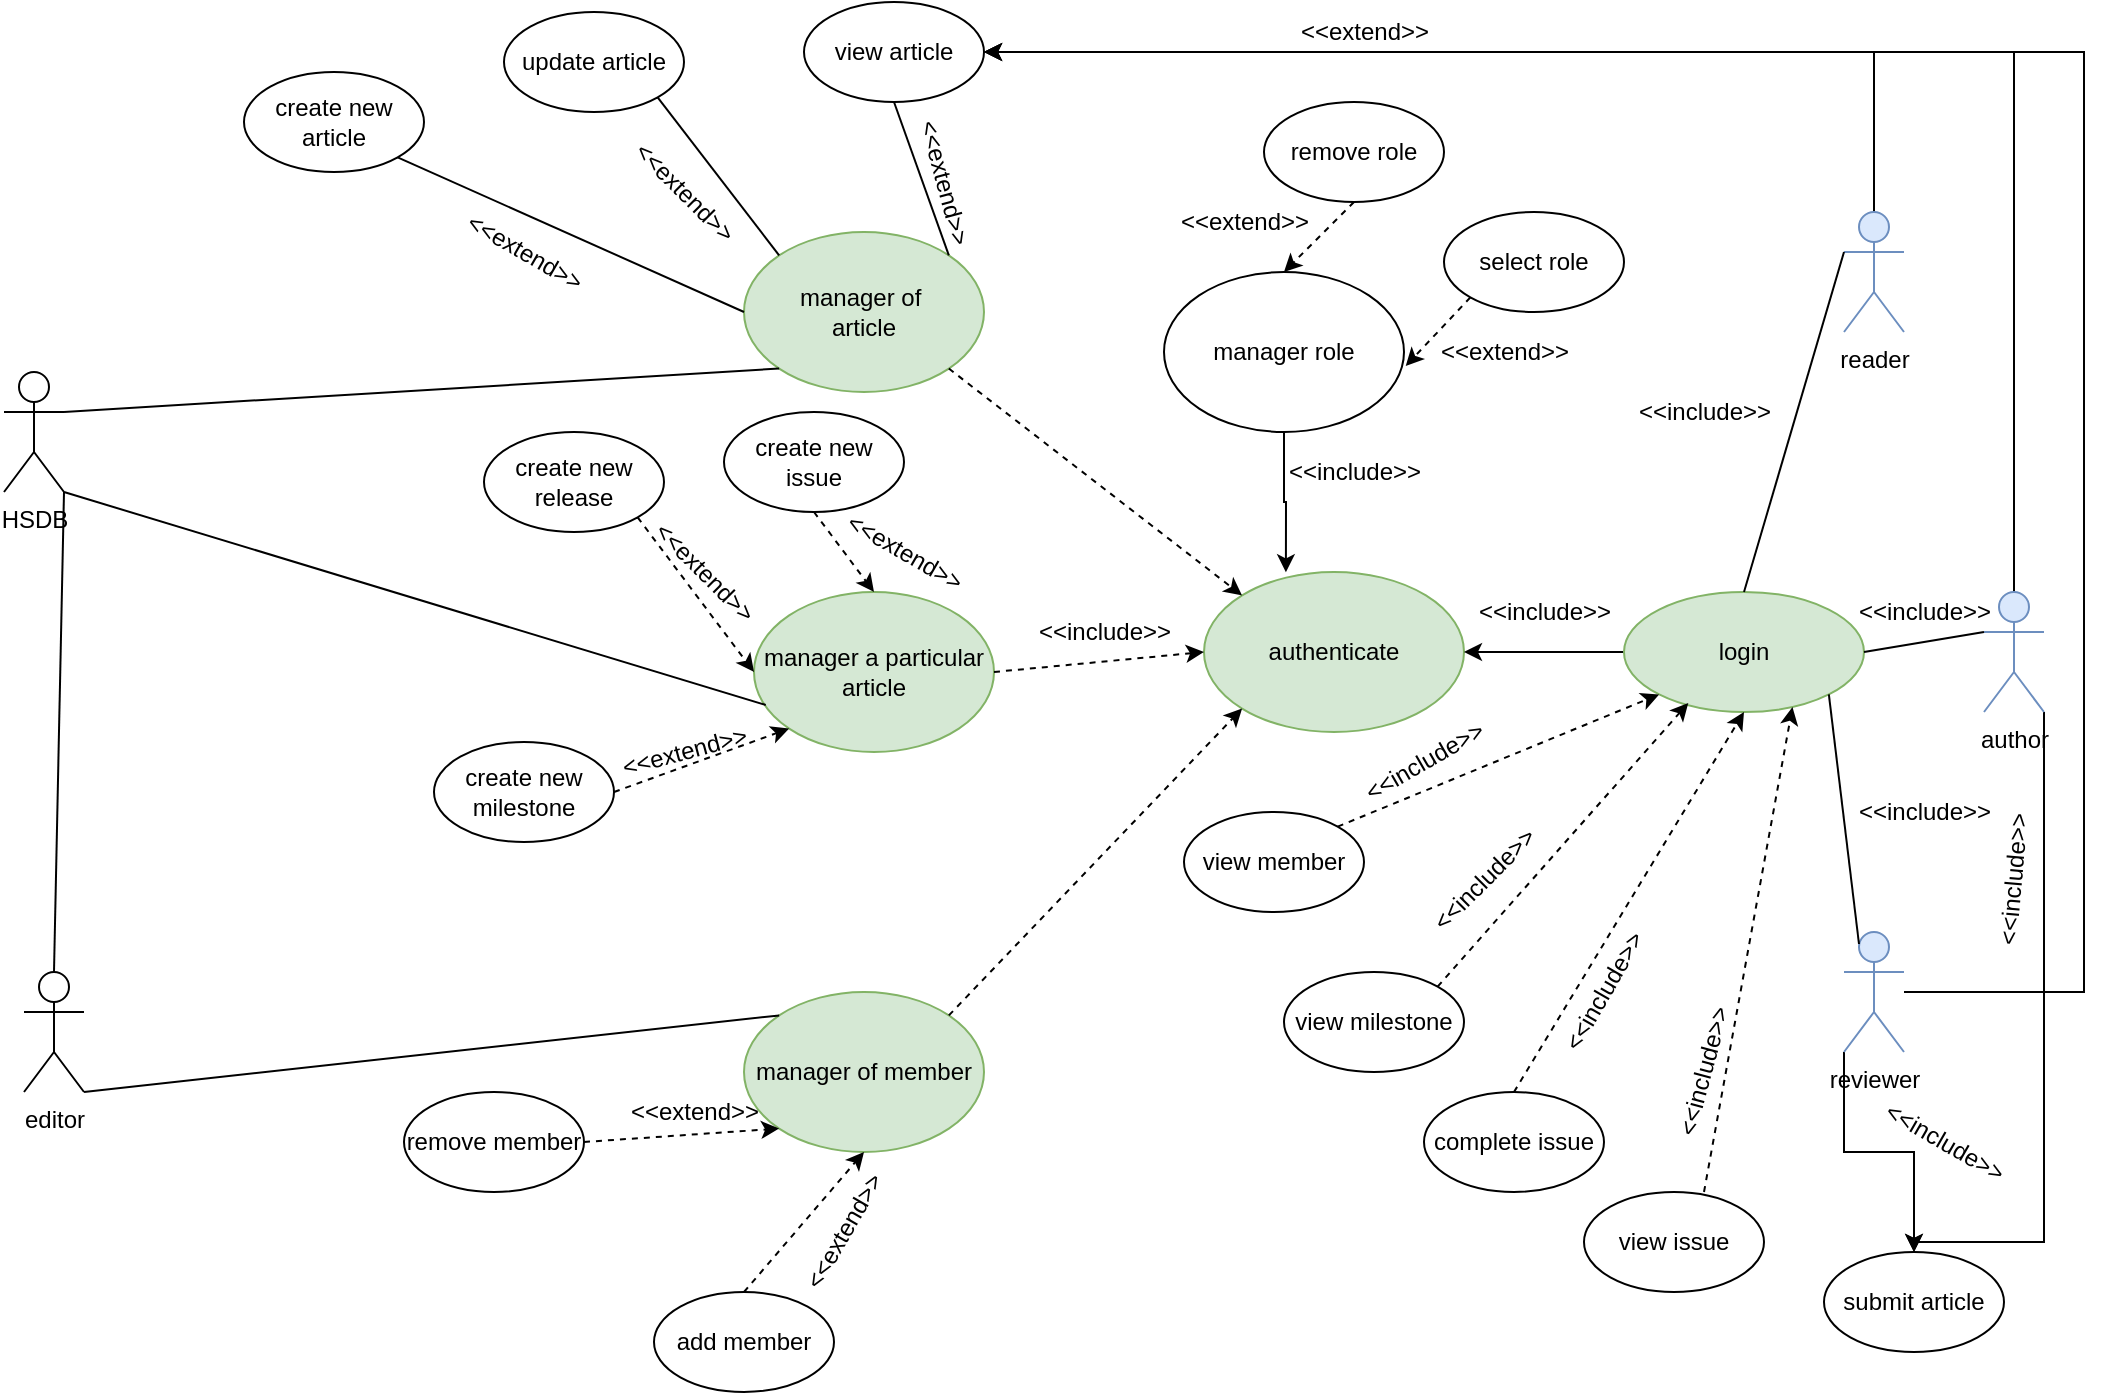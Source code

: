 <mxfile version="16.4.7" type="github">
  <diagram id="RRJbztCQPEPihStisISK" name="Page-1">
    <mxGraphModel dx="1497" dy="1663" grid="1" gridSize="10" guides="1" tooltips="1" connect="1" arrows="1" fold="1" page="1" pageScale="1" pageWidth="1169" pageHeight="827" math="0" shadow="0">
      <root>
        <mxCell id="0" />
        <mxCell id="1" parent="0" />
        <mxCell id="45sW45CUn1RWTs3-UtLl-53" style="edgeStyle=orthogonalEdgeStyle;rounded=0;orthogonalLoop=1;jettySize=auto;html=1;entryX=1;entryY=0.5;entryDx=0;entryDy=0;strokeColor=default;" edge="1" parent="1" source="45sW45CUn1RWTs3-UtLl-1" target="45sW45CUn1RWTs3-UtLl-36">
          <mxGeometry relative="1" as="geometry">
            <Array as="points">
              <mxPoint x="1045" />
            </Array>
          </mxGeometry>
        </mxCell>
        <mxCell id="45sW45CUn1RWTs3-UtLl-113" style="edgeStyle=orthogonalEdgeStyle;rounded=0;orthogonalLoop=1;jettySize=auto;html=1;exitX=1;exitY=1;exitDx=0;exitDy=0;exitPerimeter=0;strokeColor=default;" edge="1" parent="1" source="45sW45CUn1RWTs3-UtLl-1" target="45sW45CUn1RWTs3-UtLl-111">
          <mxGeometry relative="1" as="geometry">
            <Array as="points">
              <mxPoint x="1060" y="595" />
            </Array>
          </mxGeometry>
        </mxCell>
        <mxCell id="45sW45CUn1RWTs3-UtLl-1" value="author" style="shape=umlActor;verticalLabelPosition=bottom;verticalAlign=top;html=1;outlineConnect=0;fillColor=#dae8fc;strokeColor=#6c8ebf;" vertex="1" parent="1">
          <mxGeometry x="1030" y="270" width="30" height="60" as="geometry" />
        </mxCell>
        <mxCell id="45sW45CUn1RWTs3-UtLl-58" style="edgeStyle=orthogonalEdgeStyle;rounded=0;orthogonalLoop=1;jettySize=auto;html=1;entryX=1;entryY=0.5;entryDx=0;entryDy=0;strokeColor=default;" edge="1" parent="1" source="45sW45CUn1RWTs3-UtLl-12" target="45sW45CUn1RWTs3-UtLl-36">
          <mxGeometry relative="1" as="geometry">
            <Array as="points">
              <mxPoint x="1080" y="470" />
              <mxPoint x="1080" />
            </Array>
          </mxGeometry>
        </mxCell>
        <mxCell id="45sW45CUn1RWTs3-UtLl-112" style="edgeStyle=orthogonalEdgeStyle;rounded=0;orthogonalLoop=1;jettySize=auto;html=1;exitX=0;exitY=1;exitDx=0;exitDy=0;exitPerimeter=0;entryX=0.5;entryY=0;entryDx=0;entryDy=0;strokeColor=default;" edge="1" parent="1" source="45sW45CUn1RWTs3-UtLl-12" target="45sW45CUn1RWTs3-UtLl-111">
          <mxGeometry relative="1" as="geometry" />
        </mxCell>
        <mxCell id="45sW45CUn1RWTs3-UtLl-12" value="reviewer" style="shape=umlActor;verticalLabelPosition=bottom;verticalAlign=top;html=1;outlineConnect=0;fillColor=#dae8fc;strokeColor=#6c8ebf;" vertex="1" parent="1">
          <mxGeometry x="960" y="440" width="30" height="60" as="geometry" />
        </mxCell>
        <mxCell id="45sW45CUn1RWTs3-UtLl-52" style="edgeStyle=orthogonalEdgeStyle;rounded=0;orthogonalLoop=1;jettySize=auto;html=1;entryX=1;entryY=0.5;entryDx=0;entryDy=0;strokeColor=default;" edge="1" parent="1" source="45sW45CUn1RWTs3-UtLl-13" target="45sW45CUn1RWTs3-UtLl-36">
          <mxGeometry relative="1" as="geometry">
            <Array as="points">
              <mxPoint x="975" />
            </Array>
          </mxGeometry>
        </mxCell>
        <mxCell id="45sW45CUn1RWTs3-UtLl-13" value="reader" style="shape=umlActor;verticalLabelPosition=bottom;verticalAlign=top;html=1;outlineConnect=0;fillColor=#dae8fc;strokeColor=#6c8ebf;" vertex="1" parent="1">
          <mxGeometry x="960" y="80" width="30" height="60" as="geometry" />
        </mxCell>
        <mxCell id="45sW45CUn1RWTs3-UtLl-21" value="authenticate" style="ellipse;whiteSpace=wrap;html=1;fillColor=#d5e8d4;strokeColor=#82b366;" vertex="1" parent="1">
          <mxGeometry x="640" y="260" width="130" height="80" as="geometry" />
        </mxCell>
        <mxCell id="45sW45CUn1RWTs3-UtLl-22" value="manager of&amp;nbsp;&lt;br&gt;article" style="ellipse;whiteSpace=wrap;html=1;fillColor=#d5e8d4;strokeColor=#82b366;" vertex="1" parent="1">
          <mxGeometry x="410" y="90" width="120" height="80" as="geometry" />
        </mxCell>
        <mxCell id="45sW45CUn1RWTs3-UtLl-23" value="manager a particular&lt;br&gt;article" style="ellipse;whiteSpace=wrap;html=1;fillColor=#d5e8d4;strokeColor=#82b366;" vertex="1" parent="1">
          <mxGeometry x="415" y="270" width="120" height="80" as="geometry" />
        </mxCell>
        <mxCell id="45sW45CUn1RWTs3-UtLl-24" value="manager of member" style="ellipse;whiteSpace=wrap;html=1;fillColor=#d5e8d4;strokeColor=#82b366;" vertex="1" parent="1">
          <mxGeometry x="410" y="470" width="120" height="80" as="geometry" />
        </mxCell>
        <mxCell id="45sW45CUn1RWTs3-UtLl-29" style="edgeStyle=orthogonalEdgeStyle;rounded=0;orthogonalLoop=1;jettySize=auto;html=1;entryX=1;entryY=0.5;entryDx=0;entryDy=0;" edge="1" parent="1" source="45sW45CUn1RWTs3-UtLl-25" target="45sW45CUn1RWTs3-UtLl-21">
          <mxGeometry relative="1" as="geometry" />
        </mxCell>
        <mxCell id="45sW45CUn1RWTs3-UtLl-25" value="login" style="ellipse;whiteSpace=wrap;html=1;fillColor=#d5e8d4;strokeColor=#82b366;" vertex="1" parent="1">
          <mxGeometry x="850" y="270" width="120" height="60" as="geometry" />
        </mxCell>
        <mxCell id="45sW45CUn1RWTs3-UtLl-26" value="" style="endArrow=none;html=1;rounded=0;exitX=0.25;exitY=0.1;exitDx=0;exitDy=0;exitPerimeter=0;entryX=1;entryY=1;entryDx=0;entryDy=0;" edge="1" parent="1" source="45sW45CUn1RWTs3-UtLl-12" target="45sW45CUn1RWTs3-UtLl-25">
          <mxGeometry width="50" height="50" relative="1" as="geometry">
            <mxPoint x="900" y="420" as="sourcePoint" />
            <mxPoint x="950" y="370" as="targetPoint" />
          </mxGeometry>
        </mxCell>
        <mxCell id="45sW45CUn1RWTs3-UtLl-27" value="" style="endArrow=none;html=1;rounded=0;exitX=1;exitY=0.5;exitDx=0;exitDy=0;entryX=0;entryY=0.333;entryDx=0;entryDy=0;entryPerimeter=0;" edge="1" parent="1" source="45sW45CUn1RWTs3-UtLl-25" target="45sW45CUn1RWTs3-UtLl-1">
          <mxGeometry width="50" height="50" relative="1" as="geometry">
            <mxPoint x="950" y="300" as="sourcePoint" />
            <mxPoint x="1000" y="250" as="targetPoint" />
          </mxGeometry>
        </mxCell>
        <mxCell id="45sW45CUn1RWTs3-UtLl-28" value="" style="endArrow=none;html=1;rounded=0;entryX=0;entryY=0.333;entryDx=0;entryDy=0;entryPerimeter=0;exitX=0.5;exitY=0;exitDx=0;exitDy=0;" edge="1" parent="1" source="45sW45CUn1RWTs3-UtLl-25" target="45sW45CUn1RWTs3-UtLl-13">
          <mxGeometry width="50" height="50" relative="1" as="geometry">
            <mxPoint x="880" y="250" as="sourcePoint" />
            <mxPoint x="930" y="200" as="targetPoint" />
          </mxGeometry>
        </mxCell>
        <mxCell id="45sW45CUn1RWTs3-UtLl-30" value="&amp;lt;&amp;lt;include&amp;gt;&amp;gt;" style="text;html=1;align=center;verticalAlign=middle;resizable=0;points=[];autosize=1;strokeColor=none;fillColor=none;" vertex="1" parent="1">
          <mxGeometry x="770" y="270" width="80" height="20" as="geometry" />
        </mxCell>
        <mxCell id="45sW45CUn1RWTs3-UtLl-31" value="&amp;lt;&amp;lt;include&amp;gt;&amp;gt;" style="text;html=1;align=center;verticalAlign=middle;resizable=0;points=[];autosize=1;strokeColor=none;fillColor=none;" vertex="1" parent="1">
          <mxGeometry x="960" y="270" width="80" height="20" as="geometry" />
        </mxCell>
        <mxCell id="45sW45CUn1RWTs3-UtLl-32" value="&amp;lt;&amp;lt;include&amp;gt;&amp;gt;" style="text;html=1;align=center;verticalAlign=middle;resizable=0;points=[];autosize=1;strokeColor=none;fillColor=none;" vertex="1" parent="1">
          <mxGeometry x="960" y="370" width="80" height="20" as="geometry" />
        </mxCell>
        <mxCell id="45sW45CUn1RWTs3-UtLl-33" value="&amp;lt;&amp;lt;include&amp;gt;&amp;gt;" style="text;html=1;align=center;verticalAlign=middle;resizable=0;points=[];autosize=1;strokeColor=none;fillColor=none;" vertex="1" parent="1">
          <mxGeometry x="850" y="170" width="80" height="20" as="geometry" />
        </mxCell>
        <mxCell id="45sW45CUn1RWTs3-UtLl-34" value="update article" style="ellipse;whiteSpace=wrap;html=1;" vertex="1" parent="1">
          <mxGeometry x="290" y="-20" width="90" height="50" as="geometry" />
        </mxCell>
        <mxCell id="45sW45CUn1RWTs3-UtLl-36" value="view article" style="ellipse;whiteSpace=wrap;html=1;" vertex="1" parent="1">
          <mxGeometry x="440" y="-25" width="90" height="50" as="geometry" />
        </mxCell>
        <mxCell id="45sW45CUn1RWTs3-UtLl-37" value="create new article" style="ellipse;whiteSpace=wrap;html=1;" vertex="1" parent="1">
          <mxGeometry x="160" y="10" width="90" height="50" as="geometry" />
        </mxCell>
        <mxCell id="45sW45CUn1RWTs3-UtLl-38" value="" style="endArrow=none;html=1;rounded=0;entryX=1;entryY=1;entryDx=0;entryDy=0;exitX=0;exitY=0.5;exitDx=0;exitDy=0;" edge="1" parent="1" source="45sW45CUn1RWTs3-UtLl-22" target="45sW45CUn1RWTs3-UtLl-37">
          <mxGeometry width="50" height="50" relative="1" as="geometry">
            <mxPoint x="230" y="120" as="sourcePoint" />
            <mxPoint x="280" y="70" as="targetPoint" />
          </mxGeometry>
        </mxCell>
        <mxCell id="45sW45CUn1RWTs3-UtLl-39" value="" style="endArrow=none;html=1;rounded=0;entryX=1;entryY=1;entryDx=0;entryDy=0;exitX=0;exitY=0;exitDx=0;exitDy=0;" edge="1" parent="1" source="45sW45CUn1RWTs3-UtLl-22" target="45sW45CUn1RWTs3-UtLl-34">
          <mxGeometry width="50" height="50" relative="1" as="geometry">
            <mxPoint x="360" y="80" as="sourcePoint" />
            <mxPoint x="410" y="30" as="targetPoint" />
          </mxGeometry>
        </mxCell>
        <mxCell id="45sW45CUn1RWTs3-UtLl-41" value="" style="endArrow=none;html=1;rounded=0;entryX=0.5;entryY=1;entryDx=0;entryDy=0;exitX=1;exitY=0;exitDx=0;exitDy=0;" edge="1" parent="1" source="45sW45CUn1RWTs3-UtLl-22" target="45sW45CUn1RWTs3-UtLl-36">
          <mxGeometry width="50" height="50" relative="1" as="geometry">
            <mxPoint x="620" y="100" as="sourcePoint" />
            <mxPoint x="670" y="50" as="targetPoint" />
          </mxGeometry>
        </mxCell>
        <mxCell id="45sW45CUn1RWTs3-UtLl-48" value="" style="endArrow=classic;html=1;rounded=0;strokeColor=default;exitX=1;exitY=0.5;exitDx=0;exitDy=0;entryX=0;entryY=0.5;entryDx=0;entryDy=0;dashed=1;" edge="1" parent="1" source="45sW45CUn1RWTs3-UtLl-23" target="45sW45CUn1RWTs3-UtLl-21">
          <mxGeometry width="50" height="50" relative="1" as="geometry">
            <mxPoint x="590" y="330" as="sourcePoint" />
            <mxPoint x="640" y="280" as="targetPoint" />
          </mxGeometry>
        </mxCell>
        <mxCell id="45sW45CUn1RWTs3-UtLl-49" value="" style="endArrow=classic;html=1;rounded=0;dashed=1;strokeColor=default;entryX=0;entryY=0;entryDx=0;entryDy=0;exitX=1;exitY=1;exitDx=0;exitDy=0;" edge="1" parent="1" source="45sW45CUn1RWTs3-UtLl-22" target="45sW45CUn1RWTs3-UtLl-21">
          <mxGeometry width="50" height="50" relative="1" as="geometry">
            <mxPoint x="530" y="190" as="sourcePoint" />
            <mxPoint x="580" y="140" as="targetPoint" />
          </mxGeometry>
        </mxCell>
        <mxCell id="45sW45CUn1RWTs3-UtLl-50" value="" style="endArrow=classic;html=1;rounded=0;dashed=1;strokeColor=default;entryX=0;entryY=1;entryDx=0;entryDy=0;exitX=1;exitY=0;exitDx=0;exitDy=0;" edge="1" parent="1" source="45sW45CUn1RWTs3-UtLl-24" target="45sW45CUn1RWTs3-UtLl-21">
          <mxGeometry width="50" height="50" relative="1" as="geometry">
            <mxPoint x="585" y="400" as="sourcePoint" />
            <mxPoint x="635" y="350" as="targetPoint" />
          </mxGeometry>
        </mxCell>
        <mxCell id="45sW45CUn1RWTs3-UtLl-54" value="view issue" style="ellipse;whiteSpace=wrap;html=1;" vertex="1" parent="1">
          <mxGeometry x="830" y="570" width="90" height="50" as="geometry" />
        </mxCell>
        <mxCell id="45sW45CUn1RWTs3-UtLl-55" value="view milestone" style="ellipse;whiteSpace=wrap;html=1;" vertex="1" parent="1">
          <mxGeometry x="680" y="460" width="90" height="50" as="geometry" />
        </mxCell>
        <mxCell id="45sW45CUn1RWTs3-UtLl-56" value="view member" style="ellipse;whiteSpace=wrap;html=1;" vertex="1" parent="1">
          <mxGeometry x="630" y="380" width="90" height="50" as="geometry" />
        </mxCell>
        <mxCell id="45sW45CUn1RWTs3-UtLl-57" value="complete issue" style="ellipse;whiteSpace=wrap;html=1;" vertex="1" parent="1">
          <mxGeometry x="750" y="520" width="90" height="50" as="geometry" />
        </mxCell>
        <mxCell id="45sW45CUn1RWTs3-UtLl-59" value="add member" style="ellipse;whiteSpace=wrap;html=1;" vertex="1" parent="1">
          <mxGeometry x="365" y="620" width="90" height="50" as="geometry" />
        </mxCell>
        <mxCell id="45sW45CUn1RWTs3-UtLl-60" value="remove member" style="ellipse;whiteSpace=wrap;html=1;" vertex="1" parent="1">
          <mxGeometry x="240" y="520" width="90" height="50" as="geometry" />
        </mxCell>
        <mxCell id="45sW45CUn1RWTs3-UtLl-63" style="edgeStyle=orthogonalEdgeStyle;rounded=0;orthogonalLoop=1;jettySize=auto;html=1;entryX=0.315;entryY=0.002;entryDx=0;entryDy=0;strokeColor=default;entryPerimeter=0;" edge="1" parent="1" source="45sW45CUn1RWTs3-UtLl-62" target="45sW45CUn1RWTs3-UtLl-21">
          <mxGeometry relative="1" as="geometry" />
        </mxCell>
        <mxCell id="45sW45CUn1RWTs3-UtLl-62" value="manager role" style="ellipse;whiteSpace=wrap;html=1;" vertex="1" parent="1">
          <mxGeometry x="620" y="110" width="120" height="80" as="geometry" />
        </mxCell>
        <mxCell id="45sW45CUn1RWTs3-UtLl-64" value="remove role" style="ellipse;whiteSpace=wrap;html=1;" vertex="1" parent="1">
          <mxGeometry x="670" y="25" width="90" height="50" as="geometry" />
        </mxCell>
        <mxCell id="45sW45CUn1RWTs3-UtLl-65" value="select role" style="ellipse;whiteSpace=wrap;html=1;direction=west;" vertex="1" parent="1">
          <mxGeometry x="760" y="80" width="90" height="50" as="geometry" />
        </mxCell>
        <mxCell id="45sW45CUn1RWTs3-UtLl-66" value="" style="endArrow=classic;html=1;rounded=0;strokeColor=default;entryX=1.007;entryY=0.588;entryDx=0;entryDy=0;entryPerimeter=0;exitX=1;exitY=0;exitDx=0;exitDy=0;dashed=1;" edge="1" parent="1" source="45sW45CUn1RWTs3-UtLl-65" target="45sW45CUn1RWTs3-UtLl-62">
          <mxGeometry width="50" height="50" relative="1" as="geometry">
            <mxPoint x="750" y="180" as="sourcePoint" />
            <mxPoint x="800" y="130" as="targetPoint" />
          </mxGeometry>
        </mxCell>
        <mxCell id="45sW45CUn1RWTs3-UtLl-67" value="" style="endArrow=classic;html=1;rounded=0;strokeColor=default;entryX=0.5;entryY=0;entryDx=0;entryDy=0;exitX=0.5;exitY=1;exitDx=0;exitDy=0;dashed=1;" edge="1" parent="1" source="45sW45CUn1RWTs3-UtLl-64" target="45sW45CUn1RWTs3-UtLl-62">
          <mxGeometry width="50" height="50" relative="1" as="geometry">
            <mxPoint x="630" y="120" as="sourcePoint" />
            <mxPoint x="680" y="70" as="targetPoint" />
          </mxGeometry>
        </mxCell>
        <mxCell id="45sW45CUn1RWTs3-UtLl-68" value="&amp;lt;&amp;lt;extend&amp;gt;&amp;gt;" style="text;html=1;align=center;verticalAlign=middle;resizable=0;points=[];autosize=1;strokeColor=none;fillColor=none;" vertex="1" parent="1">
          <mxGeometry x="750" y="140" width="80" height="20" as="geometry" />
        </mxCell>
        <mxCell id="45sW45CUn1RWTs3-UtLl-69" value="&amp;lt;&amp;lt;extend&amp;gt;&amp;gt;" style="text;html=1;align=center;verticalAlign=middle;resizable=0;points=[];autosize=1;strokeColor=none;fillColor=none;" vertex="1" parent="1">
          <mxGeometry x="620" y="75" width="80" height="20" as="geometry" />
        </mxCell>
        <mxCell id="45sW45CUn1RWTs3-UtLl-71" value="" style="endArrow=classic;html=1;rounded=0;dashed=1;strokeColor=default;exitX=1;exitY=0;exitDx=0;exitDy=0;entryX=0;entryY=1;entryDx=0;entryDy=0;" edge="1" parent="1" source="45sW45CUn1RWTs3-UtLl-56" target="45sW45CUn1RWTs3-UtLl-25">
          <mxGeometry width="50" height="50" relative="1" as="geometry">
            <mxPoint x="730" y="400" as="sourcePoint" />
            <mxPoint x="780" y="350" as="targetPoint" />
          </mxGeometry>
        </mxCell>
        <mxCell id="45sW45CUn1RWTs3-UtLl-72" value="" style="endArrow=classic;html=1;rounded=0;dashed=1;strokeColor=default;exitX=1;exitY=0;exitDx=0;exitDy=0;entryX=0.268;entryY=0.924;entryDx=0;entryDy=0;entryPerimeter=0;" edge="1" parent="1" source="45sW45CUn1RWTs3-UtLl-55" target="45sW45CUn1RWTs3-UtLl-25">
          <mxGeometry width="50" height="50" relative="1" as="geometry">
            <mxPoint x="750" y="460" as="sourcePoint" />
            <mxPoint x="800" y="410" as="targetPoint" />
          </mxGeometry>
        </mxCell>
        <mxCell id="45sW45CUn1RWTs3-UtLl-73" value="" style="endArrow=classic;html=1;rounded=0;dashed=1;strokeColor=default;exitX=0.5;exitY=0;exitDx=0;exitDy=0;entryX=0.5;entryY=1;entryDx=0;entryDy=0;" edge="1" parent="1" source="45sW45CUn1RWTs3-UtLl-57" target="45sW45CUn1RWTs3-UtLl-25">
          <mxGeometry width="50" height="50" relative="1" as="geometry">
            <mxPoint x="820" y="520" as="sourcePoint" />
            <mxPoint x="870" y="470" as="targetPoint" />
          </mxGeometry>
        </mxCell>
        <mxCell id="45sW45CUn1RWTs3-UtLl-74" value="" style="endArrow=classic;html=1;rounded=0;dashed=1;strokeColor=default;entryX=0.702;entryY=0.959;entryDx=0;entryDy=0;entryPerimeter=0;" edge="1" parent="1" target="45sW45CUn1RWTs3-UtLl-25">
          <mxGeometry width="50" height="50" relative="1" as="geometry">
            <mxPoint x="890" y="570" as="sourcePoint" />
            <mxPoint x="940" y="520" as="targetPoint" />
          </mxGeometry>
        </mxCell>
        <mxCell id="45sW45CUn1RWTs3-UtLl-75" value="&amp;lt;&amp;lt;include&amp;gt;&amp;gt;" style="text;html=1;align=center;verticalAlign=middle;resizable=0;points=[];autosize=1;strokeColor=none;fillColor=none;" vertex="1" parent="1">
          <mxGeometry x="675" y="200" width="80" height="20" as="geometry" />
        </mxCell>
        <mxCell id="45sW45CUn1RWTs3-UtLl-76" value="create new issue" style="ellipse;whiteSpace=wrap;html=1;" vertex="1" parent="1">
          <mxGeometry x="400" y="180" width="90" height="50" as="geometry" />
        </mxCell>
        <mxCell id="45sW45CUn1RWTs3-UtLl-78" value="create new release" style="ellipse;whiteSpace=wrap;html=1;" vertex="1" parent="1">
          <mxGeometry x="280" y="190" width="90" height="50" as="geometry" />
        </mxCell>
        <mxCell id="45sW45CUn1RWTs3-UtLl-79" value="create new milestone" style="ellipse;whiteSpace=wrap;html=1;" vertex="1" parent="1">
          <mxGeometry x="255" y="345" width="90" height="50" as="geometry" />
        </mxCell>
        <mxCell id="45sW45CUn1RWTs3-UtLl-80" value="" style="endArrow=classic;html=1;rounded=0;dashed=1;strokeColor=default;entryX=0;entryY=1;entryDx=0;entryDy=0;exitX=1;exitY=0.5;exitDx=0;exitDy=0;" edge="1" parent="1" source="45sW45CUn1RWTs3-UtLl-79" target="45sW45CUn1RWTs3-UtLl-23">
          <mxGeometry width="50" height="50" relative="1" as="geometry">
            <mxPoint x="380" y="350" as="sourcePoint" />
            <mxPoint x="430" y="300" as="targetPoint" />
          </mxGeometry>
        </mxCell>
        <mxCell id="45sW45CUn1RWTs3-UtLl-81" value="" style="endArrow=classic;html=1;rounded=0;dashed=1;strokeColor=default;exitX=1;exitY=1;exitDx=0;exitDy=0;entryX=0;entryY=0.5;entryDx=0;entryDy=0;" edge="1" parent="1" source="45sW45CUn1RWTs3-UtLl-78" target="45sW45CUn1RWTs3-UtLl-23">
          <mxGeometry width="50" height="50" relative="1" as="geometry">
            <mxPoint x="370" y="310" as="sourcePoint" />
            <mxPoint x="420" y="260" as="targetPoint" />
          </mxGeometry>
        </mxCell>
        <mxCell id="45sW45CUn1RWTs3-UtLl-82" value="" style="endArrow=classic;html=1;rounded=0;dashed=1;strokeColor=default;entryX=0.5;entryY=0;entryDx=0;entryDy=0;exitX=0.5;exitY=1;exitDx=0;exitDy=0;" edge="1" parent="1" source="45sW45CUn1RWTs3-UtLl-76" target="45sW45CUn1RWTs3-UtLl-23">
          <mxGeometry width="50" height="50" relative="1" as="geometry">
            <mxPoint x="410" y="280" as="sourcePoint" />
            <mxPoint x="460" y="230" as="targetPoint" />
          </mxGeometry>
        </mxCell>
        <mxCell id="45sW45CUn1RWTs3-UtLl-83" value="&amp;lt;&amp;lt;extend&amp;gt;&amp;gt;" style="text;html=1;align=center;verticalAlign=middle;resizable=0;points=[];autosize=1;strokeColor=none;fillColor=none;rotation=30;" vertex="1" parent="1">
          <mxGeometry x="260" y="90" width="80" height="20" as="geometry" />
        </mxCell>
        <mxCell id="45sW45CUn1RWTs3-UtLl-84" value="&amp;lt;&amp;lt;include&amp;gt;&amp;gt;" style="text;html=1;align=center;verticalAlign=middle;resizable=0;points=[];autosize=1;strokeColor=none;fillColor=none;" vertex="1" parent="1">
          <mxGeometry x="550" y="280" width="80" height="20" as="geometry" />
        </mxCell>
        <mxCell id="45sW45CUn1RWTs3-UtLl-85" value="HSDB" style="shape=umlActor;verticalLabelPosition=bottom;verticalAlign=top;html=1;outlineConnect=0;" vertex="1" parent="1">
          <mxGeometry x="40" y="160" width="30" height="60" as="geometry" />
        </mxCell>
        <mxCell id="45sW45CUn1RWTs3-UtLl-86" value="editor" style="shape=umlActor;verticalLabelPosition=bottom;verticalAlign=top;html=1;outlineConnect=0;" vertex="1" parent="1">
          <mxGeometry x="50" y="460" width="30" height="60" as="geometry" />
        </mxCell>
        <mxCell id="45sW45CUn1RWTs3-UtLl-91" value="" style="endArrow=none;html=1;rounded=0;strokeColor=default;exitX=0.5;exitY=0;exitDx=0;exitDy=0;exitPerimeter=0;entryX=1;entryY=1;entryDx=0;entryDy=0;entryPerimeter=0;" edge="1" parent="1" source="45sW45CUn1RWTs3-UtLl-86" target="45sW45CUn1RWTs3-UtLl-85">
          <mxGeometry width="50" height="50" relative="1" as="geometry">
            <mxPoint x="50" y="270" as="sourcePoint" />
            <mxPoint x="100" y="220" as="targetPoint" />
          </mxGeometry>
        </mxCell>
        <mxCell id="45sW45CUn1RWTs3-UtLl-92" value="" style="endArrow=none;html=1;rounded=0;strokeColor=default;entryX=0.049;entryY=0.706;entryDx=0;entryDy=0;entryPerimeter=0;exitX=1;exitY=1;exitDx=0;exitDy=0;exitPerimeter=0;" edge="1" parent="1" source="45sW45CUn1RWTs3-UtLl-85" target="45sW45CUn1RWTs3-UtLl-23">
          <mxGeometry width="50" height="50" relative="1" as="geometry">
            <mxPoint x="80" y="260" as="sourcePoint" />
            <mxPoint x="130" y="210" as="targetPoint" />
          </mxGeometry>
        </mxCell>
        <mxCell id="45sW45CUn1RWTs3-UtLl-93" value="" style="endArrow=none;html=1;rounded=0;strokeColor=default;entryX=0;entryY=1;entryDx=0;entryDy=0;" edge="1" parent="1" target="45sW45CUn1RWTs3-UtLl-22">
          <mxGeometry width="50" height="50" relative="1" as="geometry">
            <mxPoint x="70" y="180" as="sourcePoint" />
            <mxPoint x="120" y="130" as="targetPoint" />
          </mxGeometry>
        </mxCell>
        <mxCell id="45sW45CUn1RWTs3-UtLl-95" value="" style="endArrow=none;html=1;rounded=0;strokeColor=default;exitX=1;exitY=1;exitDx=0;exitDy=0;exitPerimeter=0;entryX=0;entryY=0;entryDx=0;entryDy=0;" edge="1" parent="1" source="45sW45CUn1RWTs3-UtLl-86" target="45sW45CUn1RWTs3-UtLl-24">
          <mxGeometry width="50" height="50" relative="1" as="geometry">
            <mxPoint x="130" y="570" as="sourcePoint" />
            <mxPoint x="180" y="520" as="targetPoint" />
          </mxGeometry>
        </mxCell>
        <mxCell id="45sW45CUn1RWTs3-UtLl-96" value="&amp;lt;&amp;lt;include&amp;gt;&amp;gt;" style="text;html=1;align=center;verticalAlign=middle;resizable=0;points=[];autosize=1;strokeColor=none;fillColor=none;rotation=-30;" vertex="1" parent="1">
          <mxGeometry x="710" y="345" width="80" height="20" as="geometry" />
        </mxCell>
        <mxCell id="45sW45CUn1RWTs3-UtLl-97" value="&amp;lt;&amp;lt;include&amp;gt;&amp;gt;" style="text;html=1;align=center;verticalAlign=middle;resizable=0;points=[];autosize=1;strokeColor=none;fillColor=none;rotation=-45;" vertex="1" parent="1">
          <mxGeometry x="740" y="404" width="80" height="20" as="geometry" />
        </mxCell>
        <mxCell id="45sW45CUn1RWTs3-UtLl-99" value="&amp;lt;&amp;lt;include&amp;gt;&amp;gt;" style="text;html=1;align=center;verticalAlign=middle;resizable=0;points=[];autosize=1;strokeColor=none;fillColor=none;rotation=-60;" vertex="1" parent="1">
          <mxGeometry x="800" y="460" width="80" height="20" as="geometry" />
        </mxCell>
        <mxCell id="45sW45CUn1RWTs3-UtLl-100" value="&amp;lt;&amp;lt;include&amp;gt;&amp;gt;" style="text;html=1;align=center;verticalAlign=middle;resizable=0;points=[];autosize=1;strokeColor=none;fillColor=none;rotation=-75;" vertex="1" parent="1">
          <mxGeometry x="850" y="500" width="80" height="20" as="geometry" />
        </mxCell>
        <mxCell id="45sW45CUn1RWTs3-UtLl-101" value="&amp;lt;&amp;lt;extend&amp;gt;&amp;gt;" style="text;html=1;align=center;verticalAlign=middle;resizable=0;points=[];autosize=1;strokeColor=none;fillColor=none;rotation=45;" vertex="1" parent="1">
          <mxGeometry x="340" y="60" width="80" height="20" as="geometry" />
        </mxCell>
        <mxCell id="45sW45CUn1RWTs3-UtLl-102" value="&amp;lt;&amp;lt;extend&amp;gt;&amp;gt;" style="text;html=1;align=center;verticalAlign=middle;resizable=0;points=[];autosize=1;strokeColor=none;fillColor=none;rotation=75;" vertex="1" parent="1">
          <mxGeometry x="470" y="55" width="80" height="20" as="geometry" />
        </mxCell>
        <mxCell id="45sW45CUn1RWTs3-UtLl-103" value="&amp;lt;&amp;lt;extend&amp;gt;&amp;gt;" style="text;html=1;align=center;verticalAlign=middle;resizable=0;points=[];autosize=1;strokeColor=none;fillColor=none;rotation=-15;" vertex="1" parent="1">
          <mxGeometry x="340" y="340" width="80" height="20" as="geometry" />
        </mxCell>
        <mxCell id="45sW45CUn1RWTs3-UtLl-104" value="&amp;lt;&amp;lt;extend&amp;gt;&amp;gt;" style="text;html=1;align=center;verticalAlign=middle;resizable=0;points=[];autosize=1;strokeColor=none;fillColor=none;rotation=45;" vertex="1" parent="1">
          <mxGeometry x="350" y="250" width="80" height="20" as="geometry" />
        </mxCell>
        <mxCell id="45sW45CUn1RWTs3-UtLl-105" value="&amp;lt;&amp;lt;extend&amp;gt;&amp;gt;" style="text;html=1;align=center;verticalAlign=middle;resizable=0;points=[];autosize=1;strokeColor=none;fillColor=none;rotation=30;" vertex="1" parent="1">
          <mxGeometry x="450" y="240" width="80" height="20" as="geometry" />
        </mxCell>
        <mxCell id="45sW45CUn1RWTs3-UtLl-106" value="" style="endArrow=classic;html=1;rounded=0;strokeColor=default;exitX=1;exitY=0.5;exitDx=0;exitDy=0;entryX=0;entryY=1;entryDx=0;entryDy=0;dashed=1;" edge="1" parent="1" source="45sW45CUn1RWTs3-UtLl-60" target="45sW45CUn1RWTs3-UtLl-24">
          <mxGeometry width="50" height="50" relative="1" as="geometry">
            <mxPoint x="360" y="560" as="sourcePoint" />
            <mxPoint x="410" y="510" as="targetPoint" />
          </mxGeometry>
        </mxCell>
        <mxCell id="45sW45CUn1RWTs3-UtLl-107" value="" style="endArrow=classic;html=1;rounded=0;strokeColor=default;entryX=0.5;entryY=1;entryDx=0;entryDy=0;dashed=1;exitX=0.5;exitY=0;exitDx=0;exitDy=0;" edge="1" parent="1" source="45sW45CUn1RWTs3-UtLl-59" target="45sW45CUn1RWTs3-UtLl-24">
          <mxGeometry width="50" height="50" relative="1" as="geometry">
            <mxPoint x="450" y="590" as="sourcePoint" />
            <mxPoint x="500" y="540" as="targetPoint" />
          </mxGeometry>
        </mxCell>
        <mxCell id="45sW45CUn1RWTs3-UtLl-108" value="&amp;lt;&amp;lt;extend&amp;gt;&amp;gt;" style="text;html=1;align=center;verticalAlign=middle;resizable=0;points=[];autosize=1;strokeColor=none;fillColor=none;" vertex="1" parent="1">
          <mxGeometry x="345" y="520" width="80" height="20" as="geometry" />
        </mxCell>
        <mxCell id="45sW45CUn1RWTs3-UtLl-109" value="&amp;lt;&amp;lt;extend&amp;gt;&amp;gt;" style="text;html=1;align=center;verticalAlign=middle;resizable=0;points=[];autosize=1;strokeColor=none;fillColor=none;rotation=-60;" vertex="1" parent="1">
          <mxGeometry x="420" y="580" width="80" height="20" as="geometry" />
        </mxCell>
        <mxCell id="45sW45CUn1RWTs3-UtLl-111" value="submit article" style="ellipse;whiteSpace=wrap;html=1;" vertex="1" parent="1">
          <mxGeometry x="950" y="600" width="90" height="50" as="geometry" />
        </mxCell>
        <mxCell id="45sW45CUn1RWTs3-UtLl-114" value="&amp;lt;&amp;lt;extend&amp;gt;&amp;gt;" style="text;html=1;align=center;verticalAlign=middle;resizable=0;points=[];autosize=1;strokeColor=none;fillColor=none;" vertex="1" parent="1">
          <mxGeometry x="680" y="-20" width="80" height="20" as="geometry" />
        </mxCell>
        <mxCell id="45sW45CUn1RWTs3-UtLl-115" value="&amp;lt;&amp;lt;include&amp;gt;&amp;gt;" style="text;html=1;align=center;verticalAlign=middle;resizable=0;points=[];autosize=1;strokeColor=none;fillColor=none;rotation=-85;" vertex="1" parent="1">
          <mxGeometry x="1005" y="404" width="80" height="20" as="geometry" />
        </mxCell>
        <mxCell id="45sW45CUn1RWTs3-UtLl-117" value="&amp;lt;&amp;lt;include&amp;gt;&amp;gt;" style="text;html=1;align=center;verticalAlign=middle;resizable=0;points=[];autosize=1;strokeColor=none;fillColor=none;rotation=30;" vertex="1" parent="1">
          <mxGeometry x="970" y="535" width="80" height="20" as="geometry" />
        </mxCell>
      </root>
    </mxGraphModel>
  </diagram>
</mxfile>
